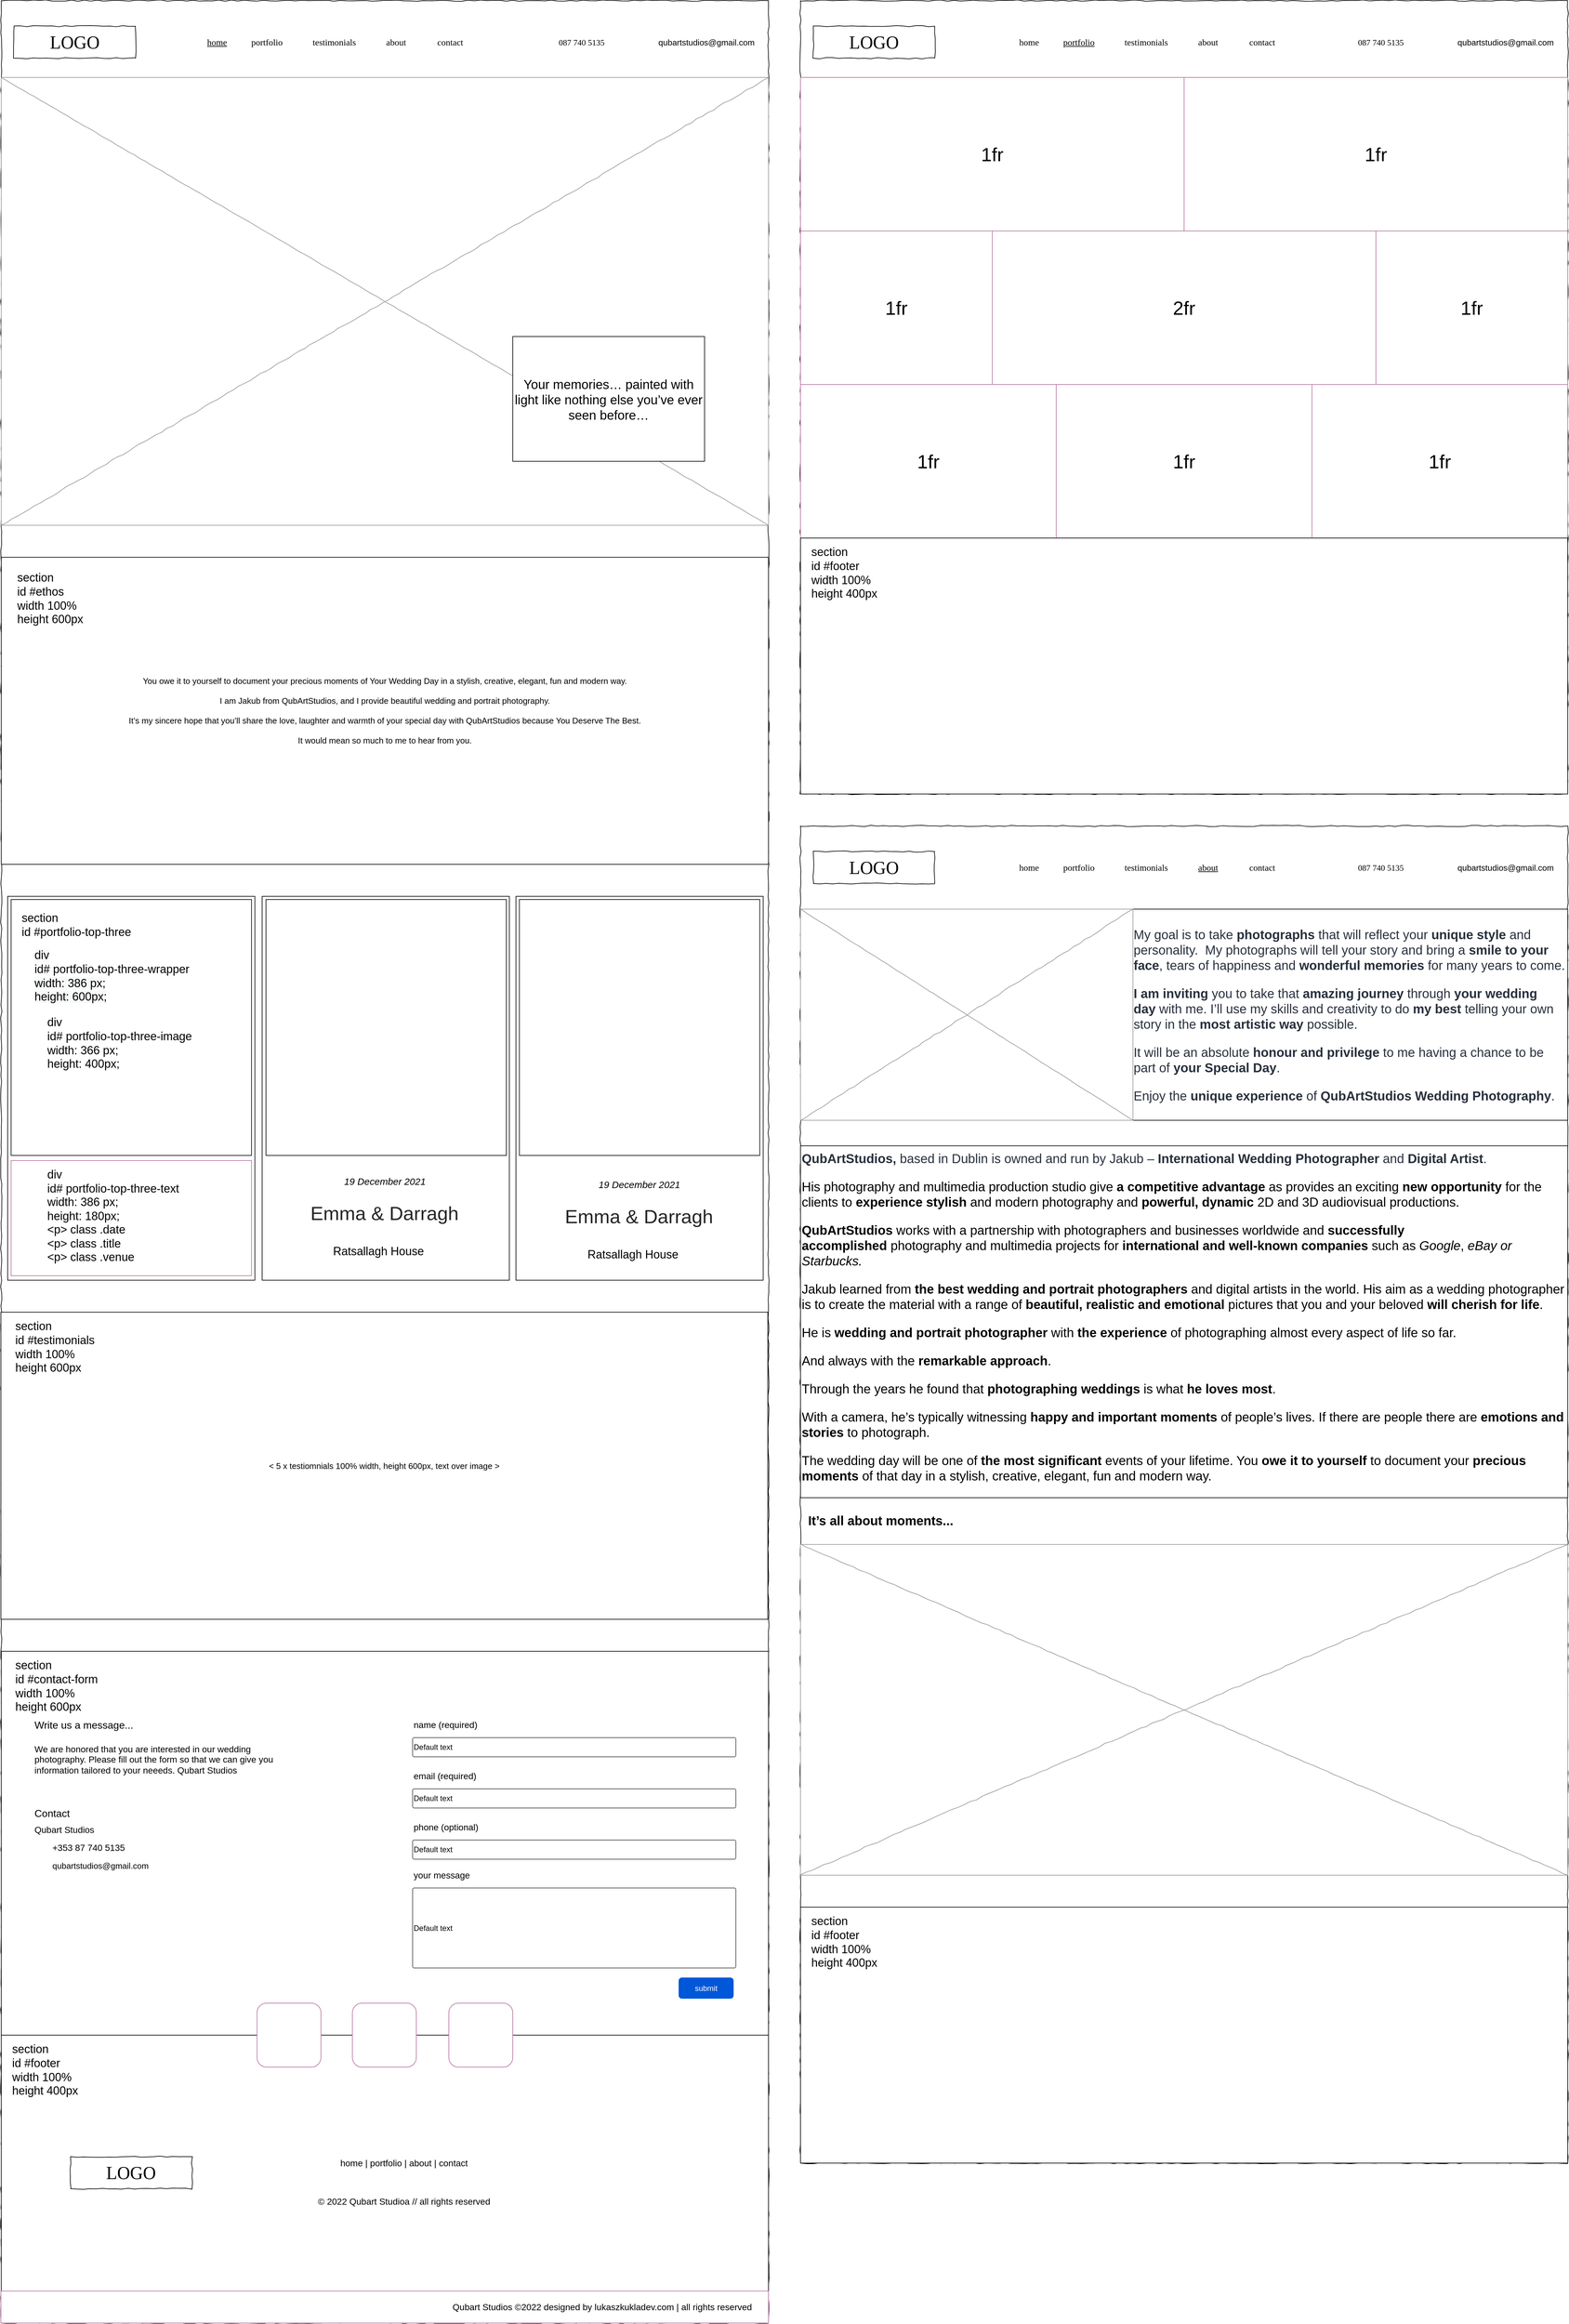 <mxfile version="15.1.0" type="github">
  <diagram name="Page-1" id="03018318-947c-dd8e-b7a3-06fadd420f32">
    <mxGraphModel dx="2336" dy="1207" grid="1" gridSize="10" guides="1" tooltips="1" connect="1" arrows="1" fold="1" page="1" pageScale="1" pageWidth="1100" pageHeight="850" background="none" math="0" shadow="0">
      <root>
        <mxCell id="0" />
        <mxCell id="1" parent="0" />
        <mxCell id="pWCl2BbgRapGhpGF9SnJ-182" value="" style="whiteSpace=wrap;html=1;rounded=0;shadow=0;labelBackgroundColor=none;strokeColor=#000000;strokeWidth=1;fillColor=none;fontFamily=Verdana;fontSize=12;fontColor=#000000;align=center;comic=1;" vertex="1" parent="1">
          <mxGeometry x="1270" y="1310" width="1200" height="2090" as="geometry" />
        </mxCell>
        <mxCell id="pWCl2BbgRapGhpGF9SnJ-88" value="" style="whiteSpace=wrap;html=1;rounded=0;shadow=0;labelBackgroundColor=none;strokeColor=#000000;strokeWidth=1;fillColor=none;fontFamily=Verdana;fontSize=12;fontColor=#000000;align=center;comic=1;" vertex="1" parent="1">
          <mxGeometry x="1270" y="20" width="1200" height="1240" as="geometry" />
        </mxCell>
        <mxCell id="677b7b8949515195-1" value="" style="whiteSpace=wrap;html=1;rounded=0;shadow=0;labelBackgroundColor=none;strokeColor=#000000;strokeWidth=1;fillColor=none;fontFamily=Verdana;fontSize=12;fontColor=#000000;align=center;comic=1;" parent="1" vertex="1">
          <mxGeometry x="20" y="20" width="1200" height="3630" as="geometry" />
        </mxCell>
        <mxCell id="677b7b8949515195-2" value="LOGO" style="whiteSpace=wrap;html=1;rounded=0;shadow=0;labelBackgroundColor=none;strokeWidth=1;fontFamily=Verdana;fontSize=28;align=center;comic=1;" parent="1" vertex="1">
          <mxGeometry x="40" y="60" width="190" height="50" as="geometry" />
        </mxCell>
        <mxCell id="677b7b8949515195-9" value="" style="line;strokeWidth=1;html=1;rounded=0;shadow=0;labelBackgroundColor=none;fillColor=none;fontFamily=Verdana;fontSize=14;fontColor=#000000;align=center;comic=1;" parent="1" vertex="1">
          <mxGeometry x="20" y="140" width="1060" height="10" as="geometry" />
        </mxCell>
        <mxCell id="677b7b8949515195-16" value="" style="verticalLabelPosition=bottom;shadow=0;dashed=0;align=center;html=1;verticalAlign=top;strokeWidth=1;shape=mxgraph.mockup.graphics.simpleIcon;strokeColor=#999999;rounded=0;labelBackgroundColor=none;fontFamily=Verdana;fontSize=14;fontColor=#000000;comic=1;" parent="1" vertex="1">
          <mxGeometry x="20" y="140" width="1200" height="700" as="geometry" />
        </mxCell>
        <mxCell id="0IVP30iTPEPVjAzCu8zg-11" value="" style="group;align=left;" parent="1" vertex="1" connectable="0">
          <mxGeometry x="340" y="75" width="420" height="25" as="geometry" />
        </mxCell>
        <mxCell id="677b7b8949515195-4" value="&lt;u&gt;home&lt;/u&gt;" style="text;html=1;points=[];align=left;verticalAlign=top;spacingTop=-4;fontSize=14;fontFamily=Verdana" parent="0IVP30iTPEPVjAzCu8zg-11" vertex="1">
          <mxGeometry width="60" height="25" as="geometry" />
        </mxCell>
        <mxCell id="677b7b8949515195-5" value="portfolio" style="text;html=1;points=[];align=left;verticalAlign=top;spacingTop=-4;fontSize=14;fontFamily=Verdana" parent="0IVP30iTPEPVjAzCu8zg-11" vertex="1">
          <mxGeometry x="69" width="60" height="25" as="geometry" />
        </mxCell>
        <mxCell id="677b7b8949515195-6" value="testimonials" style="text;html=1;points=[];align=left;verticalAlign=top;spacingTop=-4;fontSize=14;fontFamily=Verdana" parent="0IVP30iTPEPVjAzCu8zg-11" vertex="1">
          <mxGeometry x="165" width="90" height="25" as="geometry" />
        </mxCell>
        <mxCell id="677b7b8949515195-7" value="about" style="text;html=1;points=[];align=left;verticalAlign=top;spacingTop=-4;fontSize=14;fontFamily=Verdana" parent="0IVP30iTPEPVjAzCu8zg-11" vertex="1">
          <mxGeometry x="280" width="60" height="25" as="geometry" />
        </mxCell>
        <mxCell id="0IVP30iTPEPVjAzCu8zg-1" value="contact" style="text;html=1;points=[];align=left;verticalAlign=top;spacingTop=-4;fontSize=14;fontFamily=Verdana" parent="0IVP30iTPEPVjAzCu8zg-11" vertex="1">
          <mxGeometry x="360" width="60" height="25" as="geometry" />
        </mxCell>
        <mxCell id="pWCl2BbgRapGhpGF9SnJ-1" value="Your memories… painted with light like nothing else you’ve ever seen before…" style="whiteSpace=wrap;html=1;fontSize=20;" vertex="1" parent="1">
          <mxGeometry x="820" y="545" width="300" height="195" as="geometry" />
        </mxCell>
        <mxCell id="pWCl2BbgRapGhpGF9SnJ-2" value="You owe it to yourself to document your precious moments of Your Wedding Day in a stylish, creative, elegant, fun and modern way.&lt;br&gt;&lt;br&gt;I am Jakub from QubArtStudios, and I provide beautiful wedding and portrait photography.&lt;br&gt;&lt;br&gt;It’s my sincere hope that you’ll share the love, laughter and warmth of your special day with QubArtStudios because You Deserve The Best.&lt;br&gt;&lt;br&gt;It would mean so much to me to hear from you." style="rounded=0;html=1;fontSize=13;whiteSpace=wrap;" vertex="1" parent="1">
          <mxGeometry x="20" y="890" width="1200" height="480" as="geometry" />
        </mxCell>
        <mxCell id="pWCl2BbgRapGhpGF9SnJ-27" value="&amp;lt; 5 x testiomnials 100% width, height 600px, text over image &amp;gt;" style="rounded=0;html=1;fontSize=13;whiteSpace=wrap;" vertex="1" parent="1">
          <mxGeometry x="19.42" y="2070" width="1199.5" height="480" as="geometry" />
        </mxCell>
        <mxCell id="pWCl2BbgRapGhpGF9SnJ-33" value="" style="whiteSpace=wrap;html=1;fontSize=18;gradientColor=none;" vertex="1" parent="1">
          <mxGeometry x="20" y="2600" width="1200" height="600" as="geometry" />
        </mxCell>
        <mxCell id="pWCl2BbgRapGhpGF9SnJ-35" value="" style="rounded=0;whiteSpace=wrap;html=1;fontSize=18;gradientColor=none;" vertex="1" parent="1">
          <mxGeometry x="20" y="3200" width="1200" height="400" as="geometry" />
        </mxCell>
        <mxCell id="pWCl2BbgRapGhpGF9SnJ-38" value="" style="group" vertex="1" connectable="0" parent="1">
          <mxGeometry x="850" y="70" width="150" height="30" as="geometry" />
        </mxCell>
        <mxCell id="0IVP30iTPEPVjAzCu8zg-3" value="" style="shape=image;html=1;verticalAlign=top;verticalLabelPosition=bottom;labelBackgroundColor=#ffffff;imageAspect=0;aspect=fixed;image=https://cdn4.iconfinder.com/data/icons/ionicons/512/icon-ios7-telephone-128.png;fontSize=6;" parent="pWCl2BbgRapGhpGF9SnJ-38" vertex="1">
          <mxGeometry width="30" height="30" as="geometry" />
        </mxCell>
        <mxCell id="0IVP30iTPEPVjAzCu8zg-4" value="087 740 5135" style="text;html=1;points=[];align=left;verticalAlign=top;spacingTop=-4;fontSize=13;fontFamily=Verdana" parent="pWCl2BbgRapGhpGF9SnJ-38" vertex="1">
          <mxGeometry x="40" y="5" width="110" height="20" as="geometry" />
        </mxCell>
        <mxCell id="pWCl2BbgRapGhpGF9SnJ-39" value="" style="group" vertex="1" connectable="0" parent="1">
          <mxGeometry x="1000" y="71" width="208" height="28" as="geometry" />
        </mxCell>
        <mxCell id="0IVP30iTPEPVjAzCu8zg-5" value="" style="shape=image;html=1;verticalAlign=top;verticalLabelPosition=bottom;labelBackgroundColor=#ffffff;imageAspect=0;aspect=fixed;image=https://cdn4.iconfinder.com/data/icons/ionicons/512/icon-ios7-email-128.png" parent="pWCl2BbgRapGhpGF9SnJ-39" vertex="1">
          <mxGeometry width="28" height="28" as="geometry" />
        </mxCell>
        <mxCell id="0IVP30iTPEPVjAzCu8zg-6" value="qubartstudios@gmail.com" style="text;html=1;strokeColor=none;fillColor=none;align=center;verticalAlign=middle;whiteSpace=wrap;rounded=0;fontSize=13;" parent="pWCl2BbgRapGhpGF9SnJ-39" vertex="1">
          <mxGeometry x="38" y="4" width="170" height="20" as="geometry" />
        </mxCell>
        <mxCell id="pWCl2BbgRapGhpGF9SnJ-45" value="" style="group" vertex="1" connectable="0" parent="1">
          <mxGeometry x="428" y="1420" width="386.667" height="600" as="geometry" />
        </mxCell>
        <mxCell id="pWCl2BbgRapGhpGF9SnJ-7" value="" style="whiteSpace=wrap;html=1;fontSize=20;gradientColor=none;" vertex="1" parent="pWCl2BbgRapGhpGF9SnJ-45">
          <mxGeometry width="386.667" height="600" as="geometry" />
        </mxCell>
        <mxCell id="pWCl2BbgRapGhpGF9SnJ-30" value="" style="rounded=0;whiteSpace=wrap;html=1;fontSize=20;gradientColor=none;" vertex="1" parent="pWCl2BbgRapGhpGF9SnJ-45">
          <mxGeometry x="6.0" y="5" width="376" height="400" as="geometry" />
        </mxCell>
        <mxCell id="pWCl2BbgRapGhpGF9SnJ-42" value="" style="group" vertex="1" connectable="0" parent="pWCl2BbgRapGhpGF9SnJ-45">
          <mxGeometry x="73.67" y="435" width="235.0" height="130" as="geometry" />
        </mxCell>
        <mxCell id="pWCl2BbgRapGhpGF9SnJ-21" value="19 December 2021" style="text;html=1;strokeColor=none;fillColor=none;align=center;verticalAlign=middle;whiteSpace=wrap;rounded=0;fontSize=15;fontStyle=2" vertex="1" parent="pWCl2BbgRapGhpGF9SnJ-42">
          <mxGeometry x="23.33" width="190" height="20" as="geometry" />
        </mxCell>
        <mxCell id="pWCl2BbgRapGhpGF9SnJ-22" value="&lt;span style=&quot;color: rgb(38, 38, 38); font-size: 30px; text-align: left; background-color: rgb(255, 255, 255);&quot;&gt;Emma &amp;amp; Darragh&lt;/span&gt;" style="text;html=1;strokeColor=none;fillColor=none;align=center;verticalAlign=middle;whiteSpace=wrap;rounded=0;fontSize=30;" vertex="1" parent="pWCl2BbgRapGhpGF9SnJ-42">
          <mxGeometry y="50" width="235" height="20" as="geometry" />
        </mxCell>
        <mxCell id="pWCl2BbgRapGhpGF9SnJ-23" value="Ratsallagh House" style="text;html=1;strokeColor=none;fillColor=none;align=center;verticalAlign=middle;whiteSpace=wrap;rounded=0;fontSize=18;" vertex="1" parent="pWCl2BbgRapGhpGF9SnJ-42">
          <mxGeometry x="28.33" y="110" width="160" height="20" as="geometry" />
        </mxCell>
        <mxCell id="pWCl2BbgRapGhpGF9SnJ-46" value="" style="group" vertex="1" connectable="0" parent="1">
          <mxGeometry x="825" y="1420" width="386.667" height="600" as="geometry" />
        </mxCell>
        <mxCell id="pWCl2BbgRapGhpGF9SnJ-8" value="" style="whiteSpace=wrap;html=1;fontSize=20;gradientColor=none;" vertex="1" parent="pWCl2BbgRapGhpGF9SnJ-46">
          <mxGeometry width="386.667" height="600" as="geometry" />
        </mxCell>
        <mxCell id="pWCl2BbgRapGhpGF9SnJ-15" value="" style="rounded=0;whiteSpace=wrap;html=1;fontSize=20;gradientColor=none;" vertex="1" parent="pWCl2BbgRapGhpGF9SnJ-46">
          <mxGeometry x="5.33" y="5" width="376" height="400" as="geometry" />
        </mxCell>
        <mxCell id="pWCl2BbgRapGhpGF9SnJ-41" value="" style="group" vertex="1" connectable="0" parent="pWCl2BbgRapGhpGF9SnJ-46">
          <mxGeometry x="75" y="440" width="235" height="130" as="geometry" />
        </mxCell>
        <mxCell id="pWCl2BbgRapGhpGF9SnJ-24" value="19 December 2021" style="text;html=1;strokeColor=none;fillColor=none;align=center;verticalAlign=middle;whiteSpace=wrap;rounded=0;fontSize=15;fontStyle=2" vertex="1" parent="pWCl2BbgRapGhpGF9SnJ-41">
          <mxGeometry x="23.33" width="190" height="20" as="geometry" />
        </mxCell>
        <mxCell id="pWCl2BbgRapGhpGF9SnJ-25" value="&lt;span style=&quot;color: rgb(38, 38, 38); font-size: 30px; text-align: left; background-color: rgb(255, 255, 255);&quot;&gt;Emma &amp;amp; Darragh&lt;/span&gt;" style="text;html=1;strokeColor=none;fillColor=none;align=center;verticalAlign=middle;whiteSpace=wrap;rounded=0;fontSize=30;" vertex="1" parent="pWCl2BbgRapGhpGF9SnJ-41">
          <mxGeometry y="50" width="235" height="20" as="geometry" />
        </mxCell>
        <mxCell id="pWCl2BbgRapGhpGF9SnJ-26" value="Ratsallagh House" style="text;html=1;strokeColor=none;fillColor=none;align=center;verticalAlign=middle;whiteSpace=wrap;rounded=0;fontSize=18;" vertex="1" parent="pWCl2BbgRapGhpGF9SnJ-41">
          <mxGeometry x="28.33" y="110" width="160" height="20" as="geometry" />
        </mxCell>
        <mxCell id="pWCl2BbgRapGhpGF9SnJ-47" value="section&lt;br&gt;&lt;div&gt;&lt;span&gt;id #testimonials&lt;/span&gt;&lt;/div&gt;&lt;div&gt;&lt;span&gt;width 100%&lt;/span&gt;&lt;/div&gt;&lt;div&gt;&lt;span&gt;height 600px&lt;/span&gt;&lt;/div&gt;" style="text;html=1;strokeColor=none;fillColor=none;align=left;verticalAlign=middle;whiteSpace=wrap;rounded=0;fontSize=18;" vertex="1" parent="1">
          <mxGeometry x="40" y="2080" width="130" height="90" as="geometry" />
        </mxCell>
        <mxCell id="pWCl2BbgRapGhpGF9SnJ-6" value="" style="whiteSpace=wrap;html=1;fontSize=20;gradientColor=none;" vertex="1" parent="1">
          <mxGeometry x="30" y="1420" width="386.667" height="600" as="geometry" />
        </mxCell>
        <mxCell id="pWCl2BbgRapGhpGF9SnJ-32" value="" style="rounded=0;whiteSpace=wrap;html=1;fontSize=20;gradientColor=none;" vertex="1" parent="1">
          <mxGeometry x="35.33" y="1425" width="376" height="400" as="geometry" />
        </mxCell>
        <mxCell id="pWCl2BbgRapGhpGF9SnJ-50" value="div&lt;br&gt;id# portfolio-top-three-image&lt;br&gt;width: 366 px;&lt;br&gt;height: 400px;" style="text;html=1;strokeColor=none;fillColor=none;align=left;verticalAlign=middle;whiteSpace=wrap;rounded=0;fontSize=18;" vertex="1" parent="1">
          <mxGeometry x="90" y="1610" width="266.67" height="80" as="geometry" />
        </mxCell>
        <mxCell id="pWCl2BbgRapGhpGF9SnJ-51" value="section&lt;br&gt;id #portfolio-top-three" style="text;html=1;strokeColor=none;fillColor=none;align=left;verticalAlign=middle;whiteSpace=wrap;rounded=0;fontSize=18;" vertex="1" parent="1">
          <mxGeometry x="50" y="1440" width="266.67" height="50" as="geometry" />
        </mxCell>
        <mxCell id="pWCl2BbgRapGhpGF9SnJ-56" value="" style="rounded=0;whiteSpace=wrap;html=1;fontSize=18;strokeColor=#B5739D;gradientColor=none;align=left;" vertex="1" parent="1">
          <mxGeometry x="35.33" y="1833" width="376" height="180" as="geometry" />
        </mxCell>
        <mxCell id="pWCl2BbgRapGhpGF9SnJ-57" value="div&lt;br&gt;id# portfolio-top-three-text&lt;br&gt;width: 386 px;&lt;br&gt;height: 180px;&lt;br&gt;&amp;lt;p&amp;gt; class .date&lt;br&gt;&amp;lt;p&amp;gt; class .title&lt;br&gt;&amp;lt;p&amp;gt; class .venue" style="text;html=1;strokeColor=none;fillColor=none;align=left;verticalAlign=middle;whiteSpace=wrap;rounded=0;fontSize=18;" vertex="1" parent="1">
          <mxGeometry x="90" y="1840" width="266.67" height="160" as="geometry" />
        </mxCell>
        <mxCell id="pWCl2BbgRapGhpGF9SnJ-58" value="section&lt;br&gt;&lt;div&gt;&lt;span&gt;id #contact-form&lt;/span&gt;&lt;/div&gt;&lt;div&gt;&lt;span&gt;width 100%&lt;/span&gt;&lt;/div&gt;&lt;div&gt;&lt;span&gt;height 600px&lt;/span&gt;&lt;/div&gt;" style="text;html=1;strokeColor=none;fillColor=none;align=left;verticalAlign=middle;whiteSpace=wrap;rounded=0;fontSize=18;" vertex="1" parent="1">
          <mxGeometry x="40" y="2610" width="144.67" height="90" as="geometry" />
        </mxCell>
        <mxCell id="pWCl2BbgRapGhpGF9SnJ-59" value="section&lt;br&gt;&lt;div&gt;&lt;span&gt;id #footer&lt;/span&gt;&lt;/div&gt;&lt;div&gt;&lt;span&gt;width 100%&lt;/span&gt;&lt;/div&gt;&lt;div&gt;&lt;span&gt;height 400px&lt;/span&gt;&lt;/div&gt;" style="text;html=1;strokeColor=none;fillColor=none;align=left;verticalAlign=middle;whiteSpace=wrap;rounded=0;fontSize=18;" vertex="1" parent="1">
          <mxGeometry x="35.33" y="3210" width="144.67" height="90" as="geometry" />
        </mxCell>
        <mxCell id="pWCl2BbgRapGhpGF9SnJ-89" value="LOGO" style="whiteSpace=wrap;html=1;rounded=0;shadow=0;labelBackgroundColor=none;strokeWidth=1;fontFamily=Verdana;fontSize=28;align=center;comic=1;" vertex="1" parent="1">
          <mxGeometry x="1290" y="60" width="190" height="50" as="geometry" />
        </mxCell>
        <mxCell id="pWCl2BbgRapGhpGF9SnJ-96" value="" style="group" vertex="1" connectable="0" parent="1">
          <mxGeometry x="2100" y="70" width="150" height="30" as="geometry" />
        </mxCell>
        <mxCell id="pWCl2BbgRapGhpGF9SnJ-97" value="" style="shape=image;html=1;verticalAlign=top;verticalLabelPosition=bottom;labelBackgroundColor=#ffffff;imageAspect=0;aspect=fixed;image=https://cdn4.iconfinder.com/data/icons/ionicons/512/icon-ios7-telephone-128.png;fontSize=6;" vertex="1" parent="pWCl2BbgRapGhpGF9SnJ-96">
          <mxGeometry width="30" height="30" as="geometry" />
        </mxCell>
        <mxCell id="pWCl2BbgRapGhpGF9SnJ-98" value="087 740 5135" style="text;html=1;points=[];align=left;verticalAlign=top;spacingTop=-4;fontSize=13;fontFamily=Verdana" vertex="1" parent="pWCl2BbgRapGhpGF9SnJ-96">
          <mxGeometry x="40" y="5" width="110" height="20" as="geometry" />
        </mxCell>
        <mxCell id="pWCl2BbgRapGhpGF9SnJ-101" value="section&lt;br&gt;&lt;div&gt;&lt;span&gt;id #ethos&lt;/span&gt;&lt;/div&gt;&lt;div&gt;&lt;span&gt;width 100%&lt;/span&gt;&lt;/div&gt;&lt;div&gt;&lt;span&gt;height 600px&lt;/span&gt;&lt;/div&gt;" style="text;html=1;strokeColor=none;fillColor=none;align=left;verticalAlign=middle;whiteSpace=wrap;rounded=0;fontSize=18;" vertex="1" parent="1">
          <mxGeometry x="42.66" y="910" width="130" height="90" as="geometry" />
        </mxCell>
        <mxCell id="pWCl2BbgRapGhpGF9SnJ-102" value="&lt;span style=&quot;color: rgb(0 , 0 , 0) ; font-family: &amp;#34;helvetica&amp;#34; ; font-size: 18px ; font-style: normal ; font-weight: 400 ; letter-spacing: normal ; text-indent: 0px ; text-transform: none ; word-spacing: 0px ; background-color: rgb(248 , 249 , 250) ; display: inline ; float: none&quot;&gt;div&lt;br&gt;&lt;/span&gt;id# portfolio-top-three-wrapper&lt;br style=&quot;color: rgb(0 , 0 , 0) ; font-family: &amp;#34;helvetica&amp;#34; ; font-size: 18px ; font-style: normal ; font-weight: 400 ; letter-spacing: normal ; text-indent: 0px ; text-transform: none ; word-spacing: 0px ; background-color: rgb(248 , 249 , 250)&quot;&gt;&lt;span style=&quot;color: rgb(0 , 0 , 0) ; font-family: &amp;#34;helvetica&amp;#34; ; font-size: 18px ; font-style: normal ; font-weight: 400 ; letter-spacing: normal ; text-indent: 0px ; text-transform: none ; word-spacing: 0px ; background-color: rgb(248 , 249 , 250) ; display: inline ; float: none&quot;&gt;width: 386 px;&lt;/span&gt;&lt;br style=&quot;color: rgb(0 , 0 , 0) ; font-family: &amp;#34;helvetica&amp;#34; ; font-size: 18px ; font-style: normal ; font-weight: 400 ; letter-spacing: normal ; text-indent: 0px ; text-transform: none ; word-spacing: 0px ; background-color: rgb(248 , 249 , 250)&quot;&gt;&lt;span style=&quot;color: rgb(0 , 0 , 0) ; font-family: &amp;#34;helvetica&amp;#34; ; font-size: 18px ; font-style: normal ; font-weight: 400 ; letter-spacing: normal ; text-indent: 0px ; text-transform: none ; word-spacing: 0px ; background-color: rgb(248 , 249 , 250) ; display: inline ; float: none&quot;&gt;height: 600px;&lt;/span&gt;" style="text;html=1;strokeColor=none;fillColor=none;align=left;verticalAlign=middle;whiteSpace=wrap;rounded=0;fontSize=18;" vertex="1" parent="1">
          <mxGeometry x="70" y="1500" width="330" height="90" as="geometry" />
        </mxCell>
        <mxCell id="pWCl2BbgRapGhpGF9SnJ-105" value="1fr" style="rounded=0;whiteSpace=wrap;html=1;fontSize=30;strokeColor=#B5739D;gradientColor=none;align=center;" vertex="1" parent="1">
          <mxGeometry x="1270" y="140" width="600" height="240" as="geometry" />
        </mxCell>
        <mxCell id="pWCl2BbgRapGhpGF9SnJ-106" value="1fr" style="rounded=0;whiteSpace=wrap;html=1;fontSize=30;strokeColor=#B5739D;gradientColor=none;align=center;" vertex="1" parent="1">
          <mxGeometry x="1870" y="140" width="600" height="240" as="geometry" />
        </mxCell>
        <mxCell id="pWCl2BbgRapGhpGF9SnJ-107" value="1fr" style="rounded=0;whiteSpace=wrap;html=1;fontSize=30;strokeColor=#B5739D;gradientColor=none;align=center;" vertex="1" parent="1">
          <mxGeometry x="1270" y="620" width="400" height="240" as="geometry" />
        </mxCell>
        <mxCell id="pWCl2BbgRapGhpGF9SnJ-108" value="1fr" style="rounded=0;whiteSpace=wrap;html=1;fontSize=30;strokeColor=#B5739D;gradientColor=none;align=center;" vertex="1" parent="1">
          <mxGeometry x="1670" y="620" width="400" height="240" as="geometry" />
        </mxCell>
        <mxCell id="pWCl2BbgRapGhpGF9SnJ-109" value="1fr" style="rounded=0;whiteSpace=wrap;html=1;fontSize=30;strokeColor=#B5739D;gradientColor=none;align=center;" vertex="1" parent="1">
          <mxGeometry x="2070" y="620" width="400" height="240" as="geometry" />
        </mxCell>
        <mxCell id="pWCl2BbgRapGhpGF9SnJ-110" value="2fr" style="rounded=0;whiteSpace=wrap;html=1;fontSize=30;strokeColor=#B5739D;gradientColor=none;align=center;" vertex="1" parent="1">
          <mxGeometry x="1570" y="380" width="600" height="240" as="geometry" />
        </mxCell>
        <mxCell id="pWCl2BbgRapGhpGF9SnJ-111" value="1fr" style="rounded=0;whiteSpace=wrap;html=1;fontSize=30;strokeColor=#B5739D;gradientColor=none;align=center;" vertex="1" parent="1">
          <mxGeometry x="1270" y="380" width="300" height="240" as="geometry" />
        </mxCell>
        <mxCell id="pWCl2BbgRapGhpGF9SnJ-112" value="1fr" style="rounded=0;whiteSpace=wrap;html=1;fontSize=30;strokeColor=#B5739D;gradientColor=none;align=center;" vertex="1" parent="1">
          <mxGeometry x="2170" y="380" width="300" height="240" as="geometry" />
        </mxCell>
        <mxCell id="pWCl2BbgRapGhpGF9SnJ-113" value="" style="rounded=0;whiteSpace=wrap;html=1;fontSize=18;gradientColor=none;" vertex="1" parent="1">
          <mxGeometry x="1270" y="860" width="1200" height="400" as="geometry" />
        </mxCell>
        <mxCell id="pWCl2BbgRapGhpGF9SnJ-114" value="section&lt;br&gt;&lt;div&gt;&lt;span&gt;id #footer&lt;/span&gt;&lt;/div&gt;&lt;div&gt;&lt;span&gt;width 100%&lt;/span&gt;&lt;/div&gt;&lt;div&gt;&lt;span&gt;height 400px&lt;/span&gt;&lt;/div&gt;" style="text;html=1;strokeColor=none;fillColor=none;align=left;verticalAlign=middle;whiteSpace=wrap;rounded=0;fontSize=18;" vertex="1" parent="1">
          <mxGeometry x="1285.33" y="870" width="144.67" height="90" as="geometry" />
        </mxCell>
        <mxCell id="pWCl2BbgRapGhpGF9SnJ-115" value="" style="group" vertex="1" connectable="0" parent="1">
          <mxGeometry x="2250" y="71" width="208" height="28" as="geometry" />
        </mxCell>
        <mxCell id="pWCl2BbgRapGhpGF9SnJ-116" value="" style="shape=image;html=1;verticalAlign=top;verticalLabelPosition=bottom;labelBackgroundColor=#ffffff;imageAspect=0;aspect=fixed;image=https://cdn4.iconfinder.com/data/icons/ionicons/512/icon-ios7-email-128.png" vertex="1" parent="pWCl2BbgRapGhpGF9SnJ-115">
          <mxGeometry width="28" height="28" as="geometry" />
        </mxCell>
        <mxCell id="pWCl2BbgRapGhpGF9SnJ-117" value="qubartstudios@gmail.com" style="text;html=1;strokeColor=none;fillColor=none;align=center;verticalAlign=middle;whiteSpace=wrap;rounded=0;fontSize=13;" vertex="1" parent="pWCl2BbgRapGhpGF9SnJ-115">
          <mxGeometry x="38" y="4" width="170" height="20" as="geometry" />
        </mxCell>
        <mxCell id="pWCl2BbgRapGhpGF9SnJ-125" value="" style="group;align=left;" vertex="1" connectable="0" parent="1">
          <mxGeometry x="1610" y="75" width="420" height="25" as="geometry" />
        </mxCell>
        <mxCell id="pWCl2BbgRapGhpGF9SnJ-126" value="home" style="text;html=1;points=[];align=left;verticalAlign=top;spacingTop=-4;fontSize=14;fontFamily=Verdana" vertex="1" parent="pWCl2BbgRapGhpGF9SnJ-125">
          <mxGeometry width="60" height="25" as="geometry" />
        </mxCell>
        <mxCell id="pWCl2BbgRapGhpGF9SnJ-127" value="&lt;u&gt;portfolio&lt;/u&gt;" style="text;html=1;points=[];align=left;verticalAlign=top;spacingTop=-4;fontSize=14;fontFamily=Verdana" vertex="1" parent="pWCl2BbgRapGhpGF9SnJ-125">
          <mxGeometry x="69" width="60" height="25" as="geometry" />
        </mxCell>
        <mxCell id="pWCl2BbgRapGhpGF9SnJ-128" value="testimonials" style="text;html=1;points=[];align=left;verticalAlign=top;spacingTop=-4;fontSize=14;fontFamily=Verdana" vertex="1" parent="pWCl2BbgRapGhpGF9SnJ-125">
          <mxGeometry x="165" width="90" height="25" as="geometry" />
        </mxCell>
        <mxCell id="pWCl2BbgRapGhpGF9SnJ-129" value="about" style="text;html=1;points=[];align=left;verticalAlign=top;spacingTop=-4;fontSize=14;fontFamily=Verdana" vertex="1" parent="pWCl2BbgRapGhpGF9SnJ-125">
          <mxGeometry x="280" width="60" height="25" as="geometry" />
        </mxCell>
        <mxCell id="pWCl2BbgRapGhpGF9SnJ-130" value="contact" style="text;html=1;points=[];align=left;verticalAlign=top;spacingTop=-4;fontSize=14;fontFamily=Verdana" vertex="1" parent="pWCl2BbgRapGhpGF9SnJ-125">
          <mxGeometry x="360" width="60" height="25" as="geometry" />
        </mxCell>
        <mxCell id="pWCl2BbgRapGhpGF9SnJ-133" value="home&lt;span style=&quot;white-space: pre; font-size: 14px;&quot;&gt;	&lt;/span&gt;|&lt;span style=&quot;white-space: pre; font-size: 14px;&quot;&gt;	&lt;/span&gt;portfolio&lt;span style=&quot;white-space: pre; font-size: 14px;&quot;&gt;	&lt;/span&gt;|&lt;span style=&quot;white-space: pre; font-size: 14px;&quot;&gt;	&lt;/span&gt;about&lt;span style=&quot;white-space: pre; font-size: 14px;&quot;&gt;	&lt;/span&gt;|&lt;span style=&quot;white-space: pre; font-size: 14px;&quot;&gt;	&lt;/span&gt;contact" style="text;html=1;strokeColor=none;fillColor=none;align=center;verticalAlign=middle;whiteSpace=wrap;rounded=0;fontSize=14;" vertex="1" parent="1">
          <mxGeometry x="340" y="3390" width="620" height="20" as="geometry" />
        </mxCell>
        <mxCell id="pWCl2BbgRapGhpGF9SnJ-134" value="© 2022 Qubart Studioa // all rights reserved" style="text;html=1;strokeColor=none;fillColor=none;align=center;verticalAlign=middle;whiteSpace=wrap;rounded=0;fontSize=14;" vertex="1" parent="1">
          <mxGeometry x="300" y="3450" width="700" height="20" as="geometry" />
        </mxCell>
        <mxCell id="pWCl2BbgRapGhpGF9SnJ-135" value="LOGO" style="whiteSpace=wrap;html=1;rounded=0;shadow=0;labelBackgroundColor=none;strokeWidth=1;fontFamily=Verdana;fontSize=28;align=center;comic=1;" vertex="1" parent="1">
          <mxGeometry x="128.33" y="3390" width="190" height="50" as="geometry" />
        </mxCell>
        <mxCell id="pWCl2BbgRapGhpGF9SnJ-143" value="" style="group" vertex="1" connectable="0" parent="1">
          <mxGeometry x="720.0" y="3150" width="100" height="100" as="geometry" />
        </mxCell>
        <mxCell id="pWCl2BbgRapGhpGF9SnJ-138" value="" style="rounded=1;whiteSpace=wrap;html=1;fontSize=14;strokeColor=#B5739D;gradientColor=none;align=left;verticalAlign=bottom;" vertex="1" parent="pWCl2BbgRapGhpGF9SnJ-143">
          <mxGeometry width="100" height="100" as="geometry" />
        </mxCell>
        <mxCell id="pWCl2BbgRapGhpGF9SnJ-141" value="" style="shape=image;html=1;verticalAlign=top;verticalLabelPosition=bottom;labelBackgroundColor=#ffffff;imageAspect=0;aspect=fixed;image=https://cdn1.iconfinder.com/data/icons/social-media-vol-3/24/_youtube_video-128.png;fontSize=14;strokeColor=#B5739D;gradientColor=none;" vertex="1" parent="pWCl2BbgRapGhpGF9SnJ-143">
          <mxGeometry x="20" y="20" width="60" height="60" as="geometry" />
        </mxCell>
        <mxCell id="pWCl2BbgRapGhpGF9SnJ-144" value="" style="group" vertex="1" connectable="0" parent="1">
          <mxGeometry x="569.17" y="3150" width="100" height="100" as="geometry" />
        </mxCell>
        <mxCell id="pWCl2BbgRapGhpGF9SnJ-137" value="" style="rounded=1;whiteSpace=wrap;html=1;fontSize=14;strokeColor=#B5739D;gradientColor=none;align=left;verticalAlign=bottom;" vertex="1" parent="pWCl2BbgRapGhpGF9SnJ-144">
          <mxGeometry width="100" height="100" as="geometry" />
        </mxCell>
        <mxCell id="pWCl2BbgRapGhpGF9SnJ-142" value="" style="shape=image;html=1;verticalAlign=top;verticalLabelPosition=bottom;labelBackgroundColor=#ffffff;imageAspect=0;aspect=fixed;image=https://cdn1.iconfinder.com/data/icons/social-media-rounded-corners/512/Rounded_Instagram_svg-128.png;fontSize=14;strokeColor=#B5739D;gradientColor=none;" vertex="1" parent="pWCl2BbgRapGhpGF9SnJ-144">
          <mxGeometry x="21" y="21" width="58" height="58" as="geometry" />
        </mxCell>
        <mxCell id="pWCl2BbgRapGhpGF9SnJ-145" value="" style="group" vertex="1" connectable="0" parent="1">
          <mxGeometry x="420" y="3150" width="100" height="100" as="geometry" />
        </mxCell>
        <mxCell id="pWCl2BbgRapGhpGF9SnJ-136" value="" style="rounded=1;whiteSpace=wrap;html=1;fontSize=14;strokeColor=#B5739D;gradientColor=none;align=left;verticalAlign=bottom;" vertex="1" parent="pWCl2BbgRapGhpGF9SnJ-145">
          <mxGeometry width="100" height="100" as="geometry" />
        </mxCell>
        <mxCell id="pWCl2BbgRapGhpGF9SnJ-139" value="" style="shape=image;html=1;verticalAlign=top;verticalLabelPosition=bottom;labelBackgroundColor=#ffffff;imageAspect=0;aspect=fixed;image=https://cdn4.iconfinder.com/data/icons/ionicons/512/icon-social-facebook-128.png;fontSize=14;strokeColor=#B5739D;gradientColor=none;" vertex="1" parent="pWCl2BbgRapGhpGF9SnJ-145">
          <mxGeometry x="21" y="21" width="58" height="58" as="geometry" />
        </mxCell>
        <mxCell id="pWCl2BbgRapGhpGF9SnJ-150" value="" style="rounded=0;whiteSpace=wrap;html=1;fontSize=14;strokeColor=#B5739D;gradientColor=none;align=left;verticalAlign=bottom;" vertex="1" parent="1">
          <mxGeometry x="19.42" y="3600" width="1200.58" height="50" as="geometry" />
        </mxCell>
        <mxCell id="pWCl2BbgRapGhpGF9SnJ-151" value="Qubart Studios ©2022 designed by lukaszkukladev.com | all rights reserved" style="text;html=1;strokeColor=none;fillColor=none;align=center;verticalAlign=middle;whiteSpace=wrap;rounded=0;fontSize=14;" vertex="1" parent="1">
          <mxGeometry x="700" y="3615" width="520" height="20" as="geometry" />
        </mxCell>
        <mxCell id="pWCl2BbgRapGhpGF9SnJ-153" value="name (required)" style="text;html=1;strokeColor=none;fillColor=none;align=left;verticalAlign=middle;whiteSpace=wrap;rounded=0;fontSize=14;" vertex="1" parent="1">
          <mxGeometry x="663.34" y="2705" width="252" height="20" as="geometry" />
        </mxCell>
        <mxCell id="pWCl2BbgRapGhpGF9SnJ-154" value="Default text" style="strokeWidth=1;html=1;shadow=0;dashed=0;shape=mxgraph.ios.iTextInput;strokeColor=#444444;buttonText=;fontSize=12;whiteSpace=wrap;align=left;gradientColor=none;" vertex="1" parent="1">
          <mxGeometry x="663.34" y="2735" width="505.58" height="30" as="geometry" />
        </mxCell>
        <mxCell id="pWCl2BbgRapGhpGF9SnJ-155" value="email (required)" style="text;html=1;strokeColor=none;fillColor=none;align=left;verticalAlign=middle;whiteSpace=wrap;rounded=0;fontSize=14;" vertex="1" parent="1">
          <mxGeometry x="663.34" y="2785" width="252" height="20" as="geometry" />
        </mxCell>
        <mxCell id="pWCl2BbgRapGhpGF9SnJ-156" value="Default text" style="strokeWidth=1;html=1;shadow=0;dashed=0;shape=mxgraph.ios.iTextInput;strokeColor=#444444;buttonText=;fontSize=12;whiteSpace=wrap;align=left;gradientColor=none;" vertex="1" parent="1">
          <mxGeometry x="663.34" y="2815" width="505.58" height="30" as="geometry" />
        </mxCell>
        <mxCell id="pWCl2BbgRapGhpGF9SnJ-157" value="phone (optional)" style="text;html=1;strokeColor=none;fillColor=none;align=left;verticalAlign=middle;whiteSpace=wrap;rounded=0;fontSize=14;" vertex="1" parent="1">
          <mxGeometry x="663.34" y="2865" width="252" height="20" as="geometry" />
        </mxCell>
        <mxCell id="pWCl2BbgRapGhpGF9SnJ-158" value="Default text" style="strokeWidth=1;html=1;shadow=0;dashed=0;shape=mxgraph.ios.iTextInput;strokeColor=#444444;buttonText=;fontSize=12;whiteSpace=wrap;align=left;gradientColor=none;" vertex="1" parent="1">
          <mxGeometry x="663.34" y="2895" width="505.58" height="30" as="geometry" />
        </mxCell>
        <mxCell id="pWCl2BbgRapGhpGF9SnJ-159" value="your message" style="text;html=1;strokeColor=none;fillColor=none;align=left;verticalAlign=middle;whiteSpace=wrap;rounded=0;fontSize=14;" vertex="1" parent="1">
          <mxGeometry x="663.34" y="2940" width="252" height="20" as="geometry" />
        </mxCell>
        <mxCell id="pWCl2BbgRapGhpGF9SnJ-160" value="Default text" style="strokeWidth=1;html=1;shadow=0;dashed=0;shape=mxgraph.ios.iTextInput;strokeColor=#444444;buttonText=;fontSize=12;whiteSpace=wrap;align=left;gradientColor=none;" vertex="1" parent="1">
          <mxGeometry x="663.34" y="2970" width="505.58" height="125" as="geometry" />
        </mxCell>
        <mxCell id="pWCl2BbgRapGhpGF9SnJ-165" value="submit" style="rounded=1;fillColor=#0057D8;align=center;strokeColor=none;html=1;fontColor=#ffffff;fontSize=12" vertex="1" parent="1">
          <mxGeometry x="1079.42" y="3110" width="86" height="33" as="geometry" />
        </mxCell>
        <mxCell id="pWCl2BbgRapGhpGF9SnJ-167" value="&lt;div&gt;&lt;font style=&quot;font-size: 16px&quot;&gt;Write us a message...&lt;/font&gt;&lt;br&gt;&lt;/div&gt;&lt;div&gt;&lt;font style=&quot;font-size: 16px&quot;&gt;&lt;br&gt;&lt;/font&gt;&lt;/div&gt;&lt;div style=&quot;font-size: 14px&quot;&gt;We are honored that you are interested in our wedding photography. Please fill out the form so that we can give you information tailored to your neeeds. Qubart Studios&lt;/div&gt;" style="text;html=1;strokeColor=none;fillColor=none;align=left;verticalAlign=middle;whiteSpace=wrap;rounded=0;fontSize=14;" vertex="1" parent="1">
          <mxGeometry x="70" y="2705" width="400" height="90" as="geometry" />
        </mxCell>
        <mxCell id="pWCl2BbgRapGhpGF9SnJ-181" value="" style="group" vertex="1" connectable="0" parent="1">
          <mxGeometry x="70" y="2845" width="247.66" height="104" as="geometry" />
        </mxCell>
        <mxCell id="pWCl2BbgRapGhpGF9SnJ-168" value="&lt;font style=&quot;font-size: 16px&quot;&gt;Contact&lt;/font&gt;" style="text;html=1;strokeColor=none;fillColor=none;align=left;verticalAlign=middle;whiteSpace=wrap;rounded=0;fontSize=14;" vertex="1" parent="pWCl2BbgRapGhpGF9SnJ-181">
          <mxGeometry x="2.842e-14" width="247.66" height="15" as="geometry" />
        </mxCell>
        <mxCell id="pWCl2BbgRapGhpGF9SnJ-170" value="" style="shape=image;html=1;verticalAlign=top;verticalLabelPosition=bottom;labelBackgroundColor=#ffffff;imageAspect=0;aspect=fixed;image=https://cdn4.iconfinder.com/data/icons/ionicons/512/icon-ios7-telephone-128.png;fontSize=6;" vertex="1" parent="pWCl2BbgRapGhpGF9SnJ-181">
          <mxGeometry y="52" width="20" height="20" as="geometry" />
        </mxCell>
        <mxCell id="pWCl2BbgRapGhpGF9SnJ-174" value="Qubart Studios" style="text;html=1;strokeColor=none;fillColor=none;align=left;verticalAlign=middle;whiteSpace=wrap;rounded=0;fontSize=14;" vertex="1" parent="pWCl2BbgRapGhpGF9SnJ-181">
          <mxGeometry x="2.842e-14" y="24" width="100" height="20" as="geometry" />
        </mxCell>
        <mxCell id="pWCl2BbgRapGhpGF9SnJ-176" value="&lt;span style=&quot;font-size: 14px;&quot;&gt;+353 87 740 5135&lt;/span&gt;" style="text;html=1;strokeColor=none;fillColor=none;align=left;verticalAlign=middle;whiteSpace=wrap;rounded=0;fontSize=12;fontColor=#000000;" vertex="1" parent="pWCl2BbgRapGhpGF9SnJ-181">
          <mxGeometry x="27.66" y="52" width="120" height="20" as="geometry" />
        </mxCell>
        <mxCell id="pWCl2BbgRapGhpGF9SnJ-179" value="" style="shape=image;html=1;verticalAlign=top;verticalLabelPosition=bottom;labelBackgroundColor=#ffffff;imageAspect=0;aspect=fixed;image=https://cdn4.iconfinder.com/data/icons/ionicons/512/icon-ios7-email-128.png" vertex="1" parent="pWCl2BbgRapGhpGF9SnJ-181">
          <mxGeometry y="76" width="28" height="28" as="geometry" />
        </mxCell>
        <mxCell id="pWCl2BbgRapGhpGF9SnJ-180" value="qubartstudios@gmail.com" style="text;html=1;strokeColor=none;fillColor=none;align=left;verticalAlign=middle;whiteSpace=wrap;rounded=0;fontSize=13;" vertex="1" parent="pWCl2BbgRapGhpGF9SnJ-181">
          <mxGeometry x="27.66" y="80" width="170" height="20" as="geometry" />
        </mxCell>
        <mxCell id="pWCl2BbgRapGhpGF9SnJ-183" value="LOGO" style="whiteSpace=wrap;html=1;rounded=0;shadow=0;labelBackgroundColor=none;strokeWidth=1;fontFamily=Verdana;fontSize=28;align=center;comic=1;" vertex="1" parent="1">
          <mxGeometry x="1290" y="1350" width="190" height="50" as="geometry" />
        </mxCell>
        <mxCell id="pWCl2BbgRapGhpGF9SnJ-184" value="" style="group" vertex="1" connectable="0" parent="1">
          <mxGeometry x="2100" y="1360" width="150" height="30" as="geometry" />
        </mxCell>
        <mxCell id="pWCl2BbgRapGhpGF9SnJ-185" value="" style="shape=image;html=1;verticalAlign=top;verticalLabelPosition=bottom;labelBackgroundColor=#ffffff;imageAspect=0;aspect=fixed;image=https://cdn4.iconfinder.com/data/icons/ionicons/512/icon-ios7-telephone-128.png;fontSize=6;" vertex="1" parent="pWCl2BbgRapGhpGF9SnJ-184">
          <mxGeometry width="30" height="30" as="geometry" />
        </mxCell>
        <mxCell id="pWCl2BbgRapGhpGF9SnJ-186" value="087 740 5135" style="text;html=1;points=[];align=left;verticalAlign=top;spacingTop=-4;fontSize=13;fontFamily=Verdana" vertex="1" parent="pWCl2BbgRapGhpGF9SnJ-184">
          <mxGeometry x="40" y="5" width="110" height="20" as="geometry" />
        </mxCell>
        <mxCell id="pWCl2BbgRapGhpGF9SnJ-195" value="" style="rounded=0;whiteSpace=wrap;html=1;fontSize=18;gradientColor=none;" vertex="1" parent="1">
          <mxGeometry x="1270" y="3000" width="1200" height="400" as="geometry" />
        </mxCell>
        <mxCell id="pWCl2BbgRapGhpGF9SnJ-196" value="section&lt;br&gt;&lt;div&gt;&lt;span&gt;id #footer&lt;/span&gt;&lt;/div&gt;&lt;div&gt;&lt;span&gt;width 100%&lt;/span&gt;&lt;/div&gt;&lt;div&gt;&lt;span&gt;height 400px&lt;/span&gt;&lt;/div&gt;" style="text;html=1;strokeColor=none;fillColor=none;align=left;verticalAlign=middle;whiteSpace=wrap;rounded=0;fontSize=18;" vertex="1" parent="1">
          <mxGeometry x="1285.33" y="3010" width="144.67" height="90" as="geometry" />
        </mxCell>
        <mxCell id="pWCl2BbgRapGhpGF9SnJ-197" value="" style="group" vertex="1" connectable="0" parent="1">
          <mxGeometry x="2250" y="1361" width="208" height="28" as="geometry" />
        </mxCell>
        <mxCell id="pWCl2BbgRapGhpGF9SnJ-198" value="" style="shape=image;html=1;verticalAlign=top;verticalLabelPosition=bottom;labelBackgroundColor=#ffffff;imageAspect=0;aspect=fixed;image=https://cdn4.iconfinder.com/data/icons/ionicons/512/icon-ios7-email-128.png" vertex="1" parent="pWCl2BbgRapGhpGF9SnJ-197">
          <mxGeometry width="28" height="28" as="geometry" />
        </mxCell>
        <mxCell id="pWCl2BbgRapGhpGF9SnJ-199" value="qubartstudios@gmail.com" style="text;html=1;strokeColor=none;fillColor=none;align=center;verticalAlign=middle;whiteSpace=wrap;rounded=0;fontSize=13;" vertex="1" parent="pWCl2BbgRapGhpGF9SnJ-197">
          <mxGeometry x="38" y="4" width="170" height="20" as="geometry" />
        </mxCell>
        <mxCell id="pWCl2BbgRapGhpGF9SnJ-200" value="" style="group;align=left;" vertex="1" connectable="0" parent="1">
          <mxGeometry x="1610" y="1365" width="420" height="25" as="geometry" />
        </mxCell>
        <mxCell id="pWCl2BbgRapGhpGF9SnJ-201" value="home" style="text;html=1;points=[];align=left;verticalAlign=top;spacingTop=-4;fontSize=14;fontFamily=Verdana" vertex="1" parent="pWCl2BbgRapGhpGF9SnJ-200">
          <mxGeometry width="60" height="25" as="geometry" />
        </mxCell>
        <mxCell id="pWCl2BbgRapGhpGF9SnJ-202" value="portfolio" style="text;html=1;points=[];align=left;verticalAlign=top;spacingTop=-4;fontSize=14;fontFamily=Verdana" vertex="1" parent="pWCl2BbgRapGhpGF9SnJ-200">
          <mxGeometry x="69" width="60" height="25" as="geometry" />
        </mxCell>
        <mxCell id="pWCl2BbgRapGhpGF9SnJ-203" value="testimonials" style="text;html=1;points=[];align=left;verticalAlign=top;spacingTop=-4;fontSize=14;fontFamily=Verdana" vertex="1" parent="pWCl2BbgRapGhpGF9SnJ-200">
          <mxGeometry x="165" width="90" height="25" as="geometry" />
        </mxCell>
        <mxCell id="pWCl2BbgRapGhpGF9SnJ-204" value="&lt;u&gt;about&lt;/u&gt;" style="text;html=1;points=[];align=left;verticalAlign=top;spacingTop=-4;fontSize=14;fontFamily=Verdana" vertex="1" parent="pWCl2BbgRapGhpGF9SnJ-200">
          <mxGeometry x="280" width="60" height="25" as="geometry" />
        </mxCell>
        <mxCell id="pWCl2BbgRapGhpGF9SnJ-205" value="contact" style="text;html=1;points=[];align=left;verticalAlign=top;spacingTop=-4;fontSize=14;fontFamily=Verdana" vertex="1" parent="pWCl2BbgRapGhpGF9SnJ-200">
          <mxGeometry x="360" width="60" height="25" as="geometry" />
        </mxCell>
        <mxCell id="pWCl2BbgRapGhpGF9SnJ-206" value="&#xa;&#xa;&lt;p style=&quot;box-sizing: inherit; padding: 0px; margin-right: auto; margin-left: auto; overflow-wrap: break-word; color: rgb(40, 48, 61); font-size: 20px; font-style: normal; font-weight: 400; letter-spacing: normal; text-align: left; text-indent: 0px; text-transform: none; word-spacing: 0px;&quot;&gt;My goal is to take&lt;span&gt;&amp;nbsp;&lt;/span&gt;&lt;strong style=&quot;box-sizing: inherit ; font-weight: 700&quot;&gt;photographs&lt;/strong&gt;&lt;span&gt;&amp;nbsp;&lt;/span&gt;that will reflect your&lt;strong style=&quot;box-sizing: inherit ; font-weight: 700&quot;&gt;&lt;span&gt;&amp;nbsp;&lt;/span&gt;unique style&lt;/strong&gt;&lt;span&gt;&amp;nbsp;&lt;/span&gt;and personality. &amp;nbsp;My photographs will tell your story and bring a&lt;strong style=&quot;box-sizing: inherit ; font-weight: 700&quot;&gt;&lt;span&gt;&amp;nbsp;&lt;/span&gt;smile to your face&lt;/strong&gt;, tears of happiness and&lt;span&gt;&amp;nbsp;&lt;/span&gt;&lt;strong style=&quot;box-sizing: inherit ; font-weight: 700&quot;&gt;wonderful memories&lt;/strong&gt;&lt;span&gt;&amp;nbsp;&lt;/span&gt;for many years to come.&lt;/p&gt;&lt;p style=&quot;box-sizing: inherit; padding: 0px; margin-right: auto; margin-left: auto; overflow-wrap: break-word; color: rgb(40, 48, 61); font-size: 20px; font-style: normal; font-weight: 400; letter-spacing: normal; text-align: left; text-indent: 0px; text-transform: none; word-spacing: 0px;&quot;&gt;&lt;strong style=&quot;box-sizing: inherit ; font-weight: 700&quot;&gt;I am inviting&lt;/strong&gt;&lt;span&gt;&amp;nbsp;&lt;/span&gt;you to take that&lt;strong style=&quot;box-sizing: inherit ; font-weight: 700&quot;&gt;&lt;span&gt;&amp;nbsp;&lt;/span&gt;amazing journey&lt;/strong&gt;&lt;span&gt;&amp;nbsp;&lt;/span&gt;through&lt;span&gt;&amp;nbsp;&lt;/span&gt;&lt;strong style=&quot;box-sizing: inherit ; font-weight: 700&quot;&gt;your wedding day&lt;/strong&gt;&lt;span&gt;&amp;nbsp;&lt;/span&gt;with me. I’ll use my skills and creativity to do&lt;strong style=&quot;box-sizing: inherit ; font-weight: 700&quot;&gt;&lt;span&gt;&amp;nbsp;&lt;/span&gt;my best&lt;/strong&gt;&lt;span&gt;&amp;nbsp;&lt;/span&gt;telling your own story in the&lt;span&gt;&amp;nbsp;&lt;/span&gt;&lt;strong style=&quot;box-sizing: inherit ; font-weight: 700&quot;&gt;most artistic way&lt;/strong&gt;&lt;span&gt;&amp;nbsp;&lt;/span&gt;possible.&lt;/p&gt;&lt;p style=&quot;box-sizing: inherit; padding: 0px; margin-right: auto; margin-left: auto; overflow-wrap: break-word; color: rgb(40, 48, 61); font-size: 20px; font-style: normal; font-weight: 400; letter-spacing: normal; text-align: left; text-indent: 0px; text-transform: none; word-spacing: 0px;&quot;&gt;It will be an&amp;nbsp;absolute&lt;strong style=&quot;box-sizing: inherit ; font-weight: 700&quot;&gt;&amp;nbsp;honour and privilege&lt;/strong&gt;&lt;span&gt;&amp;nbsp;&lt;/span&gt;to me having a chance to be part of&lt;strong style=&quot;box-sizing: inherit ; font-weight: 700&quot;&gt;&lt;span&gt;&amp;nbsp;&lt;/span&gt;your Special Day&lt;/strong&gt;.&lt;/p&gt;&lt;p style=&quot;box-sizing: inherit; padding: 0px; margin-right: auto; margin-left: auto; overflow-wrap: break-word; color: rgb(40, 48, 61); font-size: 20px; font-style: normal; font-weight: 400; letter-spacing: normal; text-align: left; text-indent: 0px; text-transform: none; word-spacing: 0px;&quot;&gt;Enjoy the&lt;span&gt;&amp;nbsp;&lt;/span&gt;&lt;strong style=&quot;box-sizing: inherit ; font-weight: 700&quot;&gt;unique&lt;/strong&gt;&lt;strong style=&quot;box-sizing: inherit ; font-weight: 700&quot;&gt;&lt;span&gt;&amp;nbsp;&lt;/span&gt;experience&lt;/strong&gt;&amp;nbsp;of&amp;nbsp;&lt;strong style=&quot;box-sizing: inherit ; font-weight: 700&quot;&gt;QubArtStudios Wedding Photography&lt;/strong&gt;.&lt;/p&gt;&#xa;&#xa;" style="rounded=0;whiteSpace=wrap;html=1;fontSize=20;" vertex="1" parent="1">
          <mxGeometry x="1790" y="1440" width="680" height="330" as="geometry" />
        </mxCell>
        <mxCell id="pWCl2BbgRapGhpGF9SnJ-207" value="&lt;p style=&quot;box-sizing: inherit ; padding: 0px ; margin-right: auto ; margin-left: auto ; overflow-wrap: break-word ; color: rgb(40 , 48 , 61) ; font-size: 20px&quot;&gt;&lt;span style=&quot;background-color: rgb(255 , 255 , 255)&quot;&gt;&lt;span style=&quot;box-sizing: inherit ; font-weight: 700&quot;&gt;QubArtStudios,&lt;/span&gt;&amp;nbsp;based in Dublin is owned and run by Jakub –&amp;nbsp;&lt;span style=&quot;box-sizing: inherit ; font-weight: 700&quot;&gt;International Wedding Photographer&lt;/span&gt;&amp;nbsp;and&lt;span style=&quot;box-sizing: inherit ; font-weight: 700&quot;&gt;&amp;nbsp;Digital Artist&lt;/span&gt;.&lt;/span&gt;&lt;/p&gt;&lt;p style=&quot;box-sizing: inherit ; padding: 0px ; margin-right: auto ; margin-left: auto ; overflow-wrap: break-word ; color: rgb(40 , 48 , 61) ; font-size: 20px&quot;&gt;&lt;span style=&quot;box-sizing: inherit ; color: rgb(0 , 0 , 0) ; background-color: rgb(255 , 255 , 255)&quot;&gt;His photography and multimedia production studio give&amp;nbsp;&lt;span style=&quot;box-sizing: inherit ; font-weight: 700&quot;&gt;a competitive advantage&lt;/span&gt;&amp;nbsp;as provides an exciting&amp;nbsp;&lt;span style=&quot;box-sizing: inherit ; font-weight: 700&quot;&gt;new opportunity&lt;/span&gt;&amp;nbsp;for the clients to&amp;nbsp;&lt;span style=&quot;box-sizing: inherit ; font-weight: 700&quot;&gt;experience stylish&lt;/span&gt;&amp;nbsp;and modern photography and&amp;nbsp;&lt;span style=&quot;box-sizing: inherit ; font-weight: 700&quot;&gt;powerful, dynamic&lt;/span&gt;&amp;nbsp;2D and 3D audiovisual productions.&lt;/span&gt;&lt;/p&gt;&lt;p style=&quot;box-sizing: inherit ; padding: 0px ; margin-right: auto ; margin-left: auto ; overflow-wrap: break-word ; color: rgb(40 , 48 , 61) ; font-size: 20px&quot;&gt;&lt;span style=&quot;box-sizing: inherit ; color: rgb(0 , 0 , 0) ; background-color: rgb(255 , 255 , 255)&quot;&gt;&lt;span style=&quot;box-sizing: inherit ; font-weight: 700&quot;&gt;QubArtStudios&lt;/span&gt;&amp;nbsp;works with a partnership with photographers and businesses worldwide and&amp;nbsp;&lt;span style=&quot;box-sizing: inherit ; font-weight: 700&quot;&gt;successfully accomplished&lt;/span&gt;&amp;nbsp;photography and multimedia projects for&lt;span style=&quot;box-sizing: inherit ; font-weight: 700&quot;&gt;&amp;nbsp;international and well-known companies&lt;/span&gt;&amp;nbsp;such as&amp;nbsp;&lt;em style=&quot;box-sizing: inherit&quot;&gt;Google&lt;/em&gt;,&amp;nbsp;&lt;em style=&quot;box-sizing: inherit&quot;&gt;eBay or Starbucks.&lt;/em&gt;&lt;/span&gt;&lt;/p&gt;&lt;p style=&quot;box-sizing: inherit ; padding: 0px ; margin-right: auto ; margin-left: auto ; overflow-wrap: break-word ; color: rgb(40 , 48 , 61) ; font-size: 20px&quot;&gt;&lt;span style=&quot;box-sizing: inherit ; color: rgb(0 , 0 , 0) ; background-color: rgb(255 , 255 , 255)&quot;&gt;Jakub learned from&lt;span style=&quot;box-sizing: inherit ; font-weight: 700&quot;&gt;&amp;nbsp;the best wedding and portrait photographers&lt;/span&gt;&amp;nbsp;and digital artists in the world. His aim as a wedding photographer is to create the material with a range of&lt;span style=&quot;box-sizing: inherit ; font-weight: 700&quot;&gt;&amp;nbsp;beautiful, realistic and emotional&lt;/span&gt;&amp;nbsp;pictures that you and your beloved&amp;nbsp;&lt;span style=&quot;box-sizing: inherit ; font-weight: 700&quot;&gt;will cherish for life&lt;/span&gt;.&lt;/span&gt;&lt;/p&gt;&lt;p style=&quot;box-sizing: inherit ; padding: 0px ; margin-right: auto ; margin-left: auto ; overflow-wrap: break-word ; color: rgb(40 , 48 , 61) ; font-size: 20px&quot;&gt;&lt;span style=&quot;box-sizing: inherit ; color: rgb(0 , 0 , 0) ; background-color: rgb(255 , 255 , 255)&quot;&gt;He is&amp;nbsp;&lt;span style=&quot;box-sizing: inherit ; font-weight: 700&quot;&gt;wedding and portrait photographer&lt;/span&gt;&amp;nbsp;with&lt;span style=&quot;box-sizing: inherit ; font-weight: 700&quot;&gt;&amp;nbsp;the experience&lt;/span&gt;&amp;nbsp;of photographing almost every aspect of life so far.&lt;/span&gt;&lt;/p&gt;&lt;p style=&quot;box-sizing: inherit ; padding: 0px ; margin-right: auto ; margin-left: auto ; overflow-wrap: break-word ; color: rgb(40 , 48 , 61) ; font-size: 20px&quot;&gt;&lt;span style=&quot;box-sizing: inherit ; color: rgb(0 , 0 , 0) ; background-color: rgb(255 , 255 , 255)&quot;&gt;And always with the&amp;nbsp;&lt;span style=&quot;box-sizing: inherit ; font-weight: 700&quot;&gt;remarkable&amp;nbsp;approach&lt;/span&gt;.&lt;/span&gt;&lt;/p&gt;&lt;p style=&quot;box-sizing: inherit ; padding: 0px ; margin-right: auto ; margin-left: auto ; overflow-wrap: break-word ; color: rgb(40 , 48 , 61) ; font-size: 20px&quot;&gt;&lt;span style=&quot;box-sizing: inherit ; color: rgb(0 , 0 , 0) ; background-color: rgb(255 , 255 , 255)&quot;&gt;Through the years he found that&amp;nbsp;&lt;span style=&quot;box-sizing: inherit ; font-weight: 700&quot;&gt;photographing weddings&lt;/span&gt;&amp;nbsp;is what&amp;nbsp;&lt;span style=&quot;box-sizing: inherit ; font-weight: 700&quot;&gt;he loves most&lt;/span&gt;.&lt;/span&gt;&lt;/p&gt;&lt;p style=&quot;box-sizing: inherit ; padding: 0px ; margin-right: auto ; margin-left: auto ; overflow-wrap: break-word ; color: rgb(40 , 48 , 61) ; font-size: 20px&quot;&gt;&lt;span style=&quot;box-sizing: inherit ; color: rgb(0 , 0 , 0) ; background-color: rgb(255 , 255 , 255)&quot;&gt;With a camera, he’s typically witnessing&lt;span style=&quot;box-sizing: inherit ; font-weight: 700&quot;&gt;&amp;nbsp;happy and important moments&lt;/span&gt;&amp;nbsp;of people’s lives. If there are people there are&amp;nbsp;&lt;span style=&quot;box-sizing: inherit ; font-weight: 700&quot;&gt;emotions and stories&lt;/span&gt;&amp;nbsp;to photograph.&lt;/span&gt;&lt;/p&gt;&lt;p style=&quot;box-sizing: inherit ; padding: 0px ; margin-right: auto ; margin-left: auto ; overflow-wrap: break-word ; color: rgb(40 , 48 , 61) ; font-size: 20px&quot;&gt;&lt;span style=&quot;box-sizing: inherit ; color: rgb(0 , 0 , 0) ; background-color: rgb(255 , 255 , 255)&quot;&gt;The wedding day will be one of&amp;nbsp;&lt;span style=&quot;box-sizing: inherit ; font-weight: 700&quot;&gt;the most significant&lt;/span&gt;&amp;nbsp;events of your lifetime. You&lt;span style=&quot;box-sizing: inherit ; font-weight: 700&quot;&gt;&amp;nbsp;owe it to yourself&lt;/span&gt;&amp;nbsp;to document your&amp;nbsp;&lt;span style=&quot;box-sizing: inherit ; font-weight: 700&quot;&gt;precious moments&lt;/span&gt;&amp;nbsp;of that day in a stylish, creative, elegant, fun and modern way.&lt;/span&gt;&lt;/p&gt;" style="rounded=0;whiteSpace=wrap;html=1;fontSize=12;fontColor=#000000;gradientColor=none;align=left;verticalAlign=bottom;fillColor=#FFFFFF;" vertex="1" parent="1">
          <mxGeometry x="1270" y="1810" width="1200" height="550" as="geometry" />
        </mxCell>
        <mxCell id="pWCl2BbgRapGhpGF9SnJ-208" value="&lt;span style=&quot;color: rgb(0, 0, 0); font-family: helvetica; font-size: 20px; font-style: normal; font-weight: 700; letter-spacing: normal; text-indent: 0px; text-transform: none; word-spacing: 0px; background-color: rgb(255, 255, 255); display: inline; float: none;&quot;&gt;It’s all about moments...&lt;/span&gt;" style="text;html=1;strokeColor=none;fillColor=none;align=left;verticalAlign=middle;whiteSpace=wrap;rounded=0;fontSize=12;fontColor=#000000;" vertex="1" parent="1">
          <mxGeometry x="1280" y="2380" width="320" height="30" as="geometry" />
        </mxCell>
        <mxCell id="pWCl2BbgRapGhpGF9SnJ-210" value="" style="verticalLabelPosition=bottom;shadow=0;dashed=0;align=center;html=1;verticalAlign=top;strokeWidth=1;shape=mxgraph.mockup.graphics.simpleIcon;strokeColor=#999999;rounded=0;labelBackgroundColor=none;fontFamily=Verdana;fontSize=14;fontColor=#000000;comic=1;" vertex="1" parent="1">
          <mxGeometry x="1270" y="2433" width="1200" height="517" as="geometry" />
        </mxCell>
        <mxCell id="pWCl2BbgRapGhpGF9SnJ-211" value="" style="verticalLabelPosition=bottom;shadow=0;dashed=0;align=center;html=1;verticalAlign=top;strokeWidth=1;shape=mxgraph.mockup.graphics.simpleIcon;strokeColor=#999999;rounded=0;labelBackgroundColor=none;fontFamily=Verdana;fontSize=14;fontColor=#000000;comic=1;" vertex="1" parent="1">
          <mxGeometry x="1270" y="1440" width="520" height="330" as="geometry" />
        </mxCell>
      </root>
    </mxGraphModel>
  </diagram>
</mxfile>
